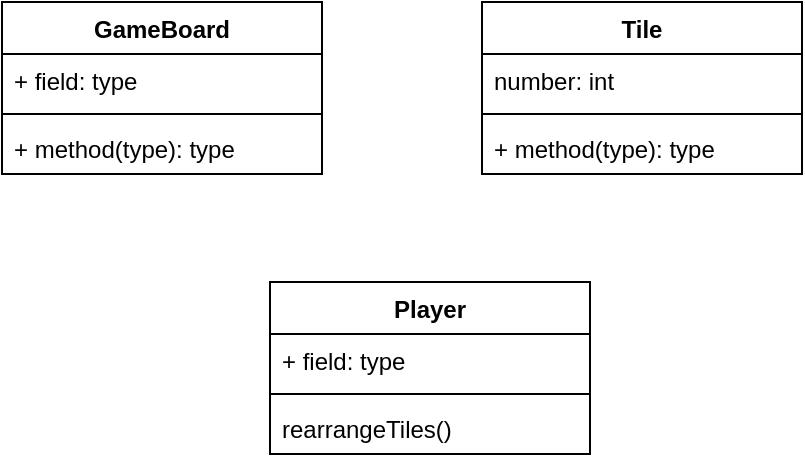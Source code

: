 <mxfile version="21.5.0" type="device">
  <diagram id="C5RBs43oDa-KdzZeNtuy" name="Page-1">
    <mxGraphModel dx="780" dy="504" grid="1" gridSize="10" guides="1" tooltips="1" connect="1" arrows="1" fold="1" page="1" pageScale="1" pageWidth="827" pageHeight="1169" math="0" shadow="0">
      <root>
        <mxCell id="WIyWlLk6GJQsqaUBKTNV-0" />
        <mxCell id="WIyWlLk6GJQsqaUBKTNV-1" parent="WIyWlLk6GJQsqaUBKTNV-0" />
        <mxCell id="7_Qphb1PpKmcSIdn2Yjy-8" value="GameBoard" style="swimlane;fontStyle=1;align=center;verticalAlign=top;childLayout=stackLayout;horizontal=1;startSize=26;horizontalStack=0;resizeParent=1;resizeParentMax=0;resizeLast=0;collapsible=1;marginBottom=0;whiteSpace=wrap;html=1;" vertex="1" parent="WIyWlLk6GJQsqaUBKTNV-1">
          <mxGeometry x="120" y="220" width="160" height="86" as="geometry" />
        </mxCell>
        <mxCell id="7_Qphb1PpKmcSIdn2Yjy-9" value="+ field: type" style="text;strokeColor=none;fillColor=none;align=left;verticalAlign=top;spacingLeft=4;spacingRight=4;overflow=hidden;rotatable=0;points=[[0,0.5],[1,0.5]];portConstraint=eastwest;whiteSpace=wrap;html=1;" vertex="1" parent="7_Qphb1PpKmcSIdn2Yjy-8">
          <mxGeometry y="26" width="160" height="26" as="geometry" />
        </mxCell>
        <mxCell id="7_Qphb1PpKmcSIdn2Yjy-10" value="" style="line;strokeWidth=1;fillColor=none;align=left;verticalAlign=middle;spacingTop=-1;spacingLeft=3;spacingRight=3;rotatable=0;labelPosition=right;points=[];portConstraint=eastwest;strokeColor=inherit;" vertex="1" parent="7_Qphb1PpKmcSIdn2Yjy-8">
          <mxGeometry y="52" width="160" height="8" as="geometry" />
        </mxCell>
        <mxCell id="7_Qphb1PpKmcSIdn2Yjy-11" value="+ method(type): type" style="text;strokeColor=none;fillColor=none;align=left;verticalAlign=top;spacingLeft=4;spacingRight=4;overflow=hidden;rotatable=0;points=[[0,0.5],[1,0.5]];portConstraint=eastwest;whiteSpace=wrap;html=1;" vertex="1" parent="7_Qphb1PpKmcSIdn2Yjy-8">
          <mxGeometry y="60" width="160" height="26" as="geometry" />
        </mxCell>
        <mxCell id="7_Qphb1PpKmcSIdn2Yjy-12" value="Tile" style="swimlane;fontStyle=1;align=center;verticalAlign=top;childLayout=stackLayout;horizontal=1;startSize=26;horizontalStack=0;resizeParent=1;resizeParentMax=0;resizeLast=0;collapsible=1;marginBottom=0;whiteSpace=wrap;html=1;" vertex="1" parent="WIyWlLk6GJQsqaUBKTNV-1">
          <mxGeometry x="360" y="220" width="160" height="86" as="geometry" />
        </mxCell>
        <mxCell id="7_Qphb1PpKmcSIdn2Yjy-13" value="number: int" style="text;strokeColor=none;fillColor=none;align=left;verticalAlign=top;spacingLeft=4;spacingRight=4;overflow=hidden;rotatable=0;points=[[0,0.5],[1,0.5]];portConstraint=eastwest;whiteSpace=wrap;html=1;" vertex="1" parent="7_Qphb1PpKmcSIdn2Yjy-12">
          <mxGeometry y="26" width="160" height="26" as="geometry" />
        </mxCell>
        <mxCell id="7_Qphb1PpKmcSIdn2Yjy-14" value="" style="line;strokeWidth=1;fillColor=none;align=left;verticalAlign=middle;spacingTop=-1;spacingLeft=3;spacingRight=3;rotatable=0;labelPosition=right;points=[];portConstraint=eastwest;strokeColor=inherit;" vertex="1" parent="7_Qphb1PpKmcSIdn2Yjy-12">
          <mxGeometry y="52" width="160" height="8" as="geometry" />
        </mxCell>
        <mxCell id="7_Qphb1PpKmcSIdn2Yjy-15" value="+ method(type): type" style="text;strokeColor=none;fillColor=none;align=left;verticalAlign=top;spacingLeft=4;spacingRight=4;overflow=hidden;rotatable=0;points=[[0,0.5],[1,0.5]];portConstraint=eastwest;whiteSpace=wrap;html=1;" vertex="1" parent="7_Qphb1PpKmcSIdn2Yjy-12">
          <mxGeometry y="60" width="160" height="26" as="geometry" />
        </mxCell>
        <mxCell id="7_Qphb1PpKmcSIdn2Yjy-16" value="Player" style="swimlane;fontStyle=1;align=center;verticalAlign=top;childLayout=stackLayout;horizontal=1;startSize=26;horizontalStack=0;resizeParent=1;resizeParentMax=0;resizeLast=0;collapsible=1;marginBottom=0;whiteSpace=wrap;html=1;" vertex="1" parent="WIyWlLk6GJQsqaUBKTNV-1">
          <mxGeometry x="254" y="360" width="160" height="86" as="geometry" />
        </mxCell>
        <mxCell id="7_Qphb1PpKmcSIdn2Yjy-17" value="+ field: type" style="text;strokeColor=none;fillColor=none;align=left;verticalAlign=top;spacingLeft=4;spacingRight=4;overflow=hidden;rotatable=0;points=[[0,0.5],[1,0.5]];portConstraint=eastwest;whiteSpace=wrap;html=1;" vertex="1" parent="7_Qphb1PpKmcSIdn2Yjy-16">
          <mxGeometry y="26" width="160" height="26" as="geometry" />
        </mxCell>
        <mxCell id="7_Qphb1PpKmcSIdn2Yjy-18" value="" style="line;strokeWidth=1;fillColor=none;align=left;verticalAlign=middle;spacingTop=-1;spacingLeft=3;spacingRight=3;rotatable=0;labelPosition=right;points=[];portConstraint=eastwest;strokeColor=inherit;" vertex="1" parent="7_Qphb1PpKmcSIdn2Yjy-16">
          <mxGeometry y="52" width="160" height="8" as="geometry" />
        </mxCell>
        <mxCell id="7_Qphb1PpKmcSIdn2Yjy-19" value="rearrangeTiles()" style="text;strokeColor=none;fillColor=none;align=left;verticalAlign=top;spacingLeft=4;spacingRight=4;overflow=hidden;rotatable=0;points=[[0,0.5],[1,0.5]];portConstraint=eastwest;whiteSpace=wrap;html=1;" vertex="1" parent="7_Qphb1PpKmcSIdn2Yjy-16">
          <mxGeometry y="60" width="160" height="26" as="geometry" />
        </mxCell>
      </root>
    </mxGraphModel>
  </diagram>
</mxfile>
